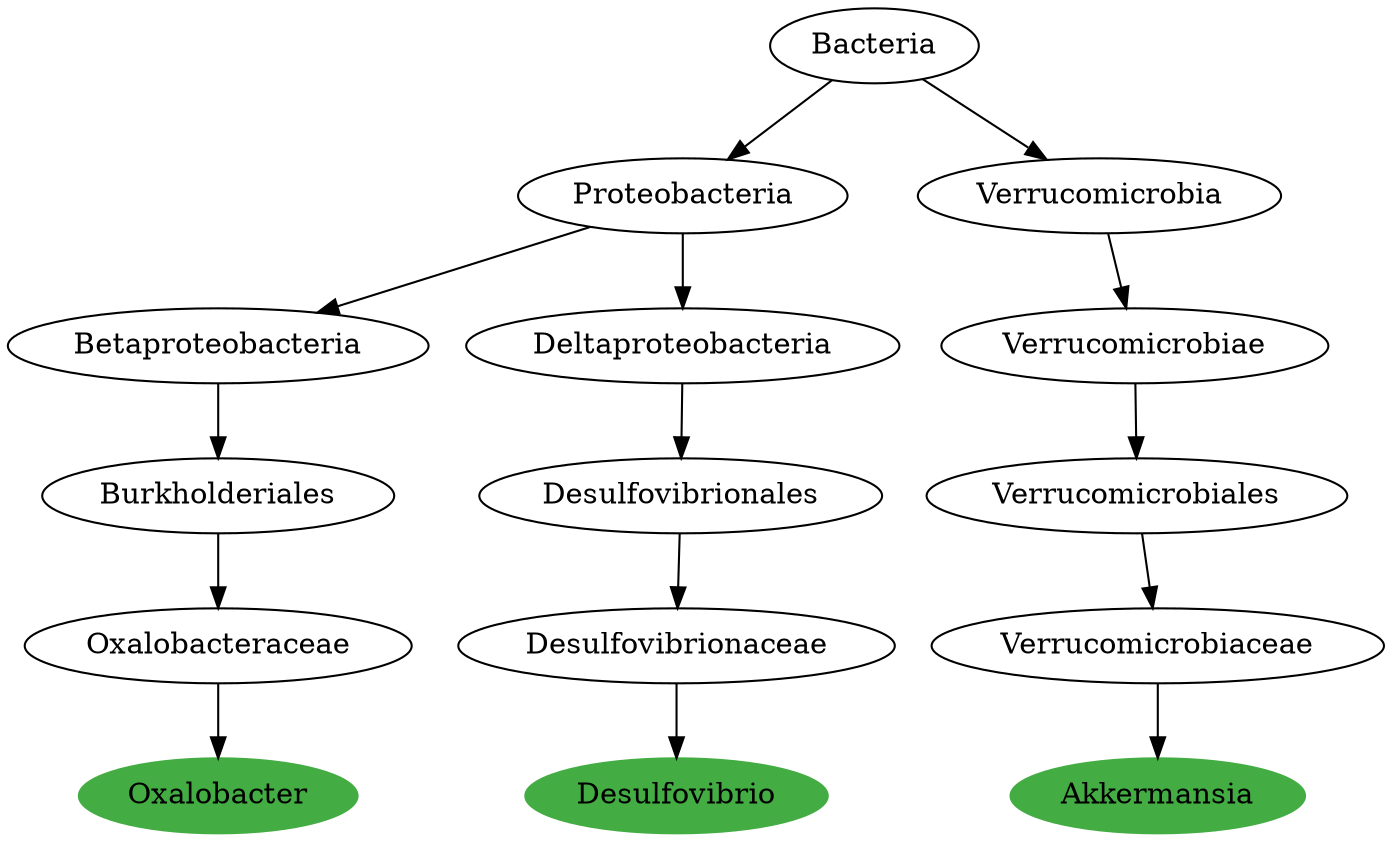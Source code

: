 digraph G { 
	OxalobacteraceaeOxalobacter [label="Oxalobacter", color="#43AC43", style=filled];
	BurkholderialesOxalobacteraceae [label="Oxalobacteraceae"];
	OxalobacteraceaeOxalobacter [label="Oxalobacter"];
	BurkholderialesOxalobacteraceae -> OxalobacteraceaeOxalobacter;
	BetaproteobacteriaBurkholderiales [label="Burkholderiales"];
	BurkholderialesOxalobacteraceae [label="Oxalobacteraceae"];
	BetaproteobacteriaBurkholderiales -> BurkholderialesOxalobacteraceae;
	ProteobacteriaBetaproteobacteria [label="Betaproteobacteria"];
	BetaproteobacteriaBurkholderiales [label="Burkholderiales"];
	ProteobacteriaBetaproteobacteria -> BetaproteobacteriaBurkholderiales;
	BacteriaProteobacteria [label="Proteobacteria"];
	ProteobacteriaBetaproteobacteria [label="Betaproteobacteria"];
	BacteriaProteobacteria -> ProteobacteriaBetaproteobacteria;
	Bacteria [label="Bacteria"];
	BacteriaProteobacteria [label="Proteobacteria"];
	Bacteria -> BacteriaProteobacteria;
	DesulfovibrionaceaeDesulfovibrio [label="Desulfovibrio", color="#43AC43", style=filled];
	DesulfovibrionalesDesulfovibrionaceae [label="Desulfovibrionaceae"];
	DesulfovibrionaceaeDesulfovibrio [label="Desulfovibrio"];
	DesulfovibrionalesDesulfovibrionaceae -> DesulfovibrionaceaeDesulfovibrio;
	DeltaproteobacteriaDesulfovibrionales [label="Desulfovibrionales"];
	DesulfovibrionalesDesulfovibrionaceae [label="Desulfovibrionaceae"];
	DeltaproteobacteriaDesulfovibrionales -> DesulfovibrionalesDesulfovibrionaceae;
	ProteobacteriaDeltaproteobacteria [label="Deltaproteobacteria"];
	DeltaproteobacteriaDesulfovibrionales [label="Desulfovibrionales"];
	ProteobacteriaDeltaproteobacteria -> DeltaproteobacteriaDesulfovibrionales;
	BacteriaProteobacteria [label="Proteobacteria"];
	ProteobacteriaDeltaproteobacteria [label="Deltaproteobacteria"];
	BacteriaProteobacteria -> ProteobacteriaDeltaproteobacteria;
	VerrucomicrobiaceaeAkkermansia [label="Akkermansia", color="#43AC43", style=filled];
	VerrucomicrobialesVerrucomicrobiaceae [label="Verrucomicrobiaceae"];
	VerrucomicrobiaceaeAkkermansia [label="Akkermansia"];
	VerrucomicrobialesVerrucomicrobiaceae -> VerrucomicrobiaceaeAkkermansia;
	VerrucomicrobiaeVerrucomicrobiales [label="Verrucomicrobiales"];
	VerrucomicrobialesVerrucomicrobiaceae [label="Verrucomicrobiaceae"];
	VerrucomicrobiaeVerrucomicrobiales -> VerrucomicrobialesVerrucomicrobiaceae;
	VerrucomicrobiaVerrucomicrobiae [label="Verrucomicrobiae"];
	VerrucomicrobiaeVerrucomicrobiales [label="Verrucomicrobiales"];
	VerrucomicrobiaVerrucomicrobiae -> VerrucomicrobiaeVerrucomicrobiales;
	BacteriaVerrucomicrobia [label="Verrucomicrobia"];
	VerrucomicrobiaVerrucomicrobiae [label="Verrucomicrobiae"];
	BacteriaVerrucomicrobia -> VerrucomicrobiaVerrucomicrobiae;
	Bacteria [label="Bacteria"];
	BacteriaVerrucomicrobia [label="Verrucomicrobia"];
	Bacteria -> BacteriaVerrucomicrobia;

 }